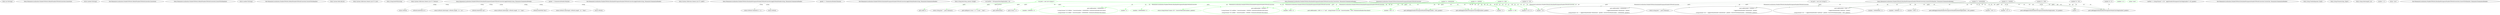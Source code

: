 digraph  {
m1_3 [cluster="int.ToString()", file="DefaultFormatter.cs", label="Entry int.ToString()", span="0-0"];
m1_0 [cluster="Humanizer.Localisation.NumberToWords.DefaultNumberToWordsConverter.Convert(int)", file="DefaultFormatter.cs", label="Entry Humanizer.Localisation.NumberToWords.DefaultNumberToWordsConverter.Convert(int)", span="4-4"];
m1_1 [cluster="Humanizer.Localisation.NumberToWords.DefaultNumberToWordsConverter.Convert(int)", file="DefaultFormatter.cs", label="return number.ToString();", span="6-6"];
m1_2 [cluster="Humanizer.Localisation.NumberToWords.DefaultNumberToWordsConverter.Convert(int)", file="DefaultFormatter.cs", label="Exit Humanizer.Localisation.NumberToWords.DefaultNumberToWordsConverter.Convert(int)", span="4-4"];
m1_4 [cluster="Humanizer.Localisation.NumberToWords.DefaultNumberToWordsConverter.ConvertToOrdinal(int)", file="DefaultFormatter.cs", label="Entry Humanizer.Localisation.NumberToWords.DefaultNumberToWordsConverter.ConvertToOrdinal(int)", span="9-9"];
m1_5 [cluster="Humanizer.Localisation.NumberToWords.DefaultNumberToWordsConverter.ConvertToOrdinal(int)", file="DefaultFormatter.cs", label="return number.ToString();", span="11-11"];
m1_6 [cluster="Humanizer.Localisation.NumberToWords.DefaultNumberToWordsConverter.ConvertToOrdinal(int)", file="DefaultFormatter.cs", label="Exit Humanizer.Localisation.NumberToWords.DefaultNumberToWordsConverter.ConvertToOrdinal(int)", span="9-9"];
m3_31 [cluster="System.Math.Abs(int)", file="RomanianFormatter.cs", label="Entry System.Math.Abs(int)", span="0-0"];
m3_33 [cluster="System.Collections.Generic.List<T>.List()", file="RomanianFormatter.cs", label="Entry System.Collections.Generic.List<T>.List()", span="0-0"];
m3_72 [cluster="string.EndsWith(string)", file="RomanianFormatter.cs", label="Entry string.EndsWith(string)", span="0-0"];
m3_36 [cluster="System.Collections.Generic.List<T>.ToArray()", file="RomanianFormatter.cs", label="Entry System.Collections.Generic.List<T>.ToArray()", span="0-0"];
m3_35 [cluster="Humanizer.Localisation.NumberToWords.BrazilianPortugueseNumberToWordsConverter.ApplyGender(string, Humanizer.GrammaticalGender)", file="RomanianFormatter.cs", label="Entry Humanizer.Localisation.NumberToWords.BrazilianPortugueseNumberToWordsConverter.ApplyGender(string, Humanizer.GrammaticalGender)", span="136-136"];
m3_62 [cluster="Humanizer.Localisation.NumberToWords.BrazilianPortugueseNumberToWordsConverter.ApplyGender(string, Humanizer.GrammaticalGender)", file="RomanianFormatter.cs", label="gender != GrammaticalGender.Feminine", span="138-138"];
m3_63 [cluster="Humanizer.Localisation.NumberToWords.BrazilianPortugueseNumberToWordsConverter.ApplyGender(string, Humanizer.GrammaticalGender)", file="RomanianFormatter.cs", label="return toWords;", span="139-139"];
m3_64 [cluster="Humanizer.Localisation.NumberToWords.BrazilianPortugueseNumberToWordsConverter.ApplyGender(string, Humanizer.GrammaticalGender)", file="RomanianFormatter.cs", label="toWords.EndsWith(''os'')", span="141-141"];
m3_65 [cluster="Humanizer.Localisation.NumberToWords.BrazilianPortugueseNumberToWordsConverter.ApplyGender(string, Humanizer.GrammaticalGender)", file="RomanianFormatter.cs", label="return toWords.Substring(0, toWords.Length - 2) + ''as'';", span="142-142"];
m3_66 [cluster="Humanizer.Localisation.NumberToWords.BrazilianPortugueseNumberToWordsConverter.ApplyGender(string, Humanizer.GrammaticalGender)", file="RomanianFormatter.cs", label="toWords.EndsWith(''um'')", span="144-144"];
m3_67 [cluster="Humanizer.Localisation.NumberToWords.BrazilianPortugueseNumberToWordsConverter.ApplyGender(string, Humanizer.GrammaticalGender)", file="RomanianFormatter.cs", label="return toWords.Substring(0, toWords.Length - 2) + ''uma'';", span="145-145"];
m3_68 [cluster="Humanizer.Localisation.NumberToWords.BrazilianPortugueseNumberToWordsConverter.ApplyGender(string, Humanizer.GrammaticalGender)", file="RomanianFormatter.cs", label="toWords.EndsWith(''dois'')", span="147-147"];
m3_69 [cluster="Humanizer.Localisation.NumberToWords.BrazilianPortugueseNumberToWordsConverter.ApplyGender(string, Humanizer.GrammaticalGender)", file="RomanianFormatter.cs", label="return toWords.Substring(0, toWords.Length - 4) + ''duas'';", span="148-148"];
m3_70 [cluster="Humanizer.Localisation.NumberToWords.BrazilianPortugueseNumberToWordsConverter.ApplyGender(string, Humanizer.GrammaticalGender)", file="RomanianFormatter.cs", label="return toWords;", span="150-150"];
m3_71 [cluster="Humanizer.Localisation.NumberToWords.BrazilianPortugueseNumberToWordsConverter.ApplyGender(string, Humanizer.GrammaticalGender)", file="RomanianFormatter.cs", label="Exit Humanizer.Localisation.NumberToWords.BrazilianPortugueseNumberToWordsConverter.ApplyGender(string, Humanizer.GrammaticalGender)", span="136-136"];
m3_34 [cluster="System.Collections.Generic.List<T>.Add(T)", file="RomanianFormatter.cs", label="Entry System.Collections.Generic.List<T>.Add(T)", span="0-0"];
m3_61 [cluster="Humanizer.Localisation.NumberToWords.BrazilianPortugueseNumberToWordsConverter.ApplyOrdinalGender(string, Humanizer.GrammaticalGender)", file="RomanianFormatter.cs", label="Entry Humanizer.Localisation.NumberToWords.BrazilianPortugueseNumberToWordsConverter.ApplyOrdinalGender(string, Humanizer.GrammaticalGender)", span="153-153"];
m3_74 [cluster="Humanizer.Localisation.NumberToWords.BrazilianPortugueseNumberToWordsConverter.ApplyOrdinalGender(string, Humanizer.GrammaticalGender)", file="RomanianFormatter.cs", label="gender == GrammaticalGender.Feminine", span="155-155"];
m3_75 [cluster="Humanizer.Localisation.NumberToWords.BrazilianPortugueseNumberToWordsConverter.ApplyOrdinalGender(string, Humanizer.GrammaticalGender)", file="RomanianFormatter.cs", label="return toWords.TrimEnd('o') + 'a';", span="156-156"];
m3_76 [cluster="Humanizer.Localisation.NumberToWords.BrazilianPortugueseNumberToWordsConverter.ApplyOrdinalGender(string, Humanizer.GrammaticalGender)", file="RomanianFormatter.cs", label="return toWords;", span="158-158"];
m3_77 [cluster="Humanizer.Localisation.NumberToWords.BrazilianPortugueseNumberToWordsConverter.ApplyOrdinalGender(string, Humanizer.GrammaticalGender)", file="RomanianFormatter.cs", label="Exit Humanizer.Localisation.NumberToWords.BrazilianPortugueseNumberToWordsConverter.ApplyOrdinalGender(string, Humanizer.GrammaticalGender)", span="153-153"];
m3_37 [cluster="string.Join(string, params string[])", file="RomanianFormatter.cs", label="Entry string.Join(string, params string[])", span="0-0"];
m3_0 [cluster="Humanizer.Localisation.NumberToWords.BrazilianPortugueseNumberToWordsConverter.Convert(int, Humanizer.GrammaticalGender)", file="RomanianFormatter.cs", label="Entry Humanizer.Localisation.NumberToWords.BrazilianPortugueseNumberToWordsConverter.Convert(int, Humanizer.GrammaticalGender)", span="15-15"];
m3_1 [cluster="Humanizer.Localisation.NumberToWords.BrazilianPortugueseNumberToWordsConverter.Convert(int, Humanizer.GrammaticalGender)", color=green, community=0, file="RomanianFormatter.cs", label="number == 0", prediction=0, span="17-17"];
m3_2 [cluster="Humanizer.Localisation.NumberToWords.BrazilianPortugueseNumberToWordsConverter.Convert(int, Humanizer.GrammaticalGender)", color=green, community=0, file="RomanianFormatter.cs", label="return ''zero'';", prediction=1, span="18-18"];
m3_3 [cluster="Humanizer.Localisation.NumberToWords.BrazilianPortugueseNumberToWordsConverter.Convert(int, Humanizer.GrammaticalGender)", color=green, community=0, file="RomanianFormatter.cs", label="number < 0", prediction=2, span="20-20"];
m3_4 [cluster="Humanizer.Localisation.NumberToWords.BrazilianPortugueseNumberToWordsConverter.Convert(int, Humanizer.GrammaticalGender)", color=green, community=0, file="RomanianFormatter.cs", label="return string.Format(''menos {0}'', Convert(Math.Abs(number), gender));", prediction=2, span="21-21"];
m3_5 [cluster="Humanizer.Localisation.NumberToWords.BrazilianPortugueseNumberToWordsConverter.Convert(int, Humanizer.GrammaticalGender)", color=green, community=0, file="RomanianFormatter.cs", label="var parts = new List<string>()", prediction=2, span="23-23"];
m3_6 [cluster="Humanizer.Localisation.NumberToWords.BrazilianPortugueseNumberToWordsConverter.Convert(int, Humanizer.GrammaticalGender)", color=green, community=0, file="RomanianFormatter.cs", label="(number / 1000000000) > 0", prediction=2, span="25-25"];
m3_7 [cluster="Humanizer.Localisation.NumberToWords.BrazilianPortugueseNumberToWordsConverter.Convert(int, Humanizer.GrammaticalGender)", color=green, community=0, file="RomanianFormatter.cs", label="parts.Add(number / 1000000000 > 2\r\n                    ? string.Format(''{0} bilhões'', Convert(number / 1000000000, GrammaticalGender.Masculine))\r\n                    : string.Format(''{0} bilhão'', Convert(number / 1000000000, GrammaticalGender.Masculine)))", prediction=2, span="28-30"];
m3_9 [cluster="Humanizer.Localisation.NumberToWords.BrazilianPortugueseNumberToWordsConverter.Convert(int, Humanizer.GrammaticalGender)", color=green, community=0, file="RomanianFormatter.cs", label="(number / 1000000) > 0", prediction=2, span="35-35"];
m3_8 [cluster="Humanizer.Localisation.NumberToWords.BrazilianPortugueseNumberToWordsConverter.Convert(int, Humanizer.GrammaticalGender)", color=green, community=0, file="RomanianFormatter.cs", label="number %= 1000000000", prediction=2, span="32-32"];
m3_10 [cluster="Humanizer.Localisation.NumberToWords.BrazilianPortugueseNumberToWordsConverter.Convert(int, Humanizer.GrammaticalGender)", color=green, community=0, file="RomanianFormatter.cs", label="parts.Add(number / 1000000 > 2\r\n                    ? string.Format(''{0} milhões'', Convert(number / 1000000, GrammaticalGender.Masculine))\r\n                    : string.Format(''{0} milhão'', Convert(number / 1000000, GrammaticalGender.Masculine)))", prediction=2, span="38-40"];
m3_11 [cluster="Humanizer.Localisation.NumberToWords.BrazilianPortugueseNumberToWordsConverter.Convert(int, Humanizer.GrammaticalGender)", color=green, community=0, file="RomanianFormatter.cs", label="number %= 1000000", prediction=2, span="42-42"];
m3_12 [cluster="Humanizer.Localisation.NumberToWords.BrazilianPortugueseNumberToWordsConverter.Convert(int, Humanizer.GrammaticalGender)", color=green, community=0, file="RomanianFormatter.cs", label="(number / 1000) > 0", prediction=2, span="45-45"];
m3_13 [cluster="Humanizer.Localisation.NumberToWords.BrazilianPortugueseNumberToWordsConverter.Convert(int, Humanizer.GrammaticalGender)", color=green, community=0, file="RomanianFormatter.cs", label="parts.Add(number / 1000 == 1 ? ''mil'' : string.Format(''{0} mil'', Convert(number / 1000, GrammaticalGender.Masculine)))", prediction=2, span="48-48"];
m3_14 [cluster="Humanizer.Localisation.NumberToWords.BrazilianPortugueseNumberToWordsConverter.Convert(int, Humanizer.GrammaticalGender)", color=green, community=0, file="RomanianFormatter.cs", label="number %= 1000", prediction=2, span="49-49"];
m3_15 [cluster="Humanizer.Localisation.NumberToWords.BrazilianPortugueseNumberToWordsConverter.Convert(int, Humanizer.GrammaticalGender)", color=green, community=0, file="RomanianFormatter.cs", label="(number / 100) > 0", prediction=2, span="52-52"];
m3_16 [cluster="Humanizer.Localisation.NumberToWords.BrazilianPortugueseNumberToWordsConverter.Convert(int, Humanizer.GrammaticalGender)", color=green, community=0, file="RomanianFormatter.cs", label="number == 100", prediction=2, span="54-54"];
m3_18 [cluster="Humanizer.Localisation.NumberToWords.BrazilianPortugueseNumberToWordsConverter.Convert(int, Humanizer.GrammaticalGender)", file="RomanianFormatter.cs", label="parts.Add(ApplyGender(PortugueseHundredsMap[(number / 100)], gender))", span="58-58"];
m3_19 [cluster="Humanizer.Localisation.NumberToWords.BrazilianPortugueseNumberToWordsConverter.Convert(int, Humanizer.GrammaticalGender)", file="RomanianFormatter.cs", label="number %= 100", span="60-60"];
m3_20 [cluster="Humanizer.Localisation.NumberToWords.BrazilianPortugueseNumberToWordsConverter.Convert(int, Humanizer.GrammaticalGender)", file="RomanianFormatter.cs", label="number > 0", span="63-63"];
m3_23 [cluster="Humanizer.Localisation.NumberToWords.BrazilianPortugueseNumberToWordsConverter.Convert(int, Humanizer.GrammaticalGender)", file="RomanianFormatter.cs", label="number < 20", span="68-68"];
m3_24 [cluster="Humanizer.Localisation.NumberToWords.BrazilianPortugueseNumberToWordsConverter.Convert(int, Humanizer.GrammaticalGender)", file="RomanianFormatter.cs", label="parts.Add(ApplyGender(PortugueseUnitsMap[number], gender))", span="69-69"];
m3_25 [cluster="Humanizer.Localisation.NumberToWords.BrazilianPortugueseNumberToWordsConverter.Convert(int, Humanizer.GrammaticalGender)", file="RomanianFormatter.cs", label="var lastPart = PortugueseTensMap[number / 10]", span="72-72"];
m3_26 [cluster="Humanizer.Localisation.NumberToWords.BrazilianPortugueseNumberToWordsConverter.Convert(int, Humanizer.GrammaticalGender)", file="RomanianFormatter.cs", label="(number % 10) > 0", span="73-73"];
m3_27 [cluster="Humanizer.Localisation.NumberToWords.BrazilianPortugueseNumberToWordsConverter.Convert(int, Humanizer.GrammaticalGender)", file="RomanianFormatter.cs", label="lastPart += string.Format('' e {0}'', ApplyGender(PortugueseUnitsMap[number % 10], gender))", span="74-74"];
m3_17 [cluster="Humanizer.Localisation.NumberToWords.BrazilianPortugueseNumberToWordsConverter.Convert(int, Humanizer.GrammaticalGender)", file="RomanianFormatter.cs", label="parts.Add(parts.Count > 0 ? ''e cem'' : ''cem'')", span="55-55"];
m3_21 [cluster="Humanizer.Localisation.NumberToWords.BrazilianPortugueseNumberToWordsConverter.Convert(int, Humanizer.GrammaticalGender)", file="RomanianFormatter.cs", label="parts.Count != 0", span="65-65"];
m3_22 [cluster="Humanizer.Localisation.NumberToWords.BrazilianPortugueseNumberToWordsConverter.Convert(int, Humanizer.GrammaticalGender)", file="RomanianFormatter.cs", label="parts.Add(''e'')", span="66-66"];
m3_28 [cluster="Humanizer.Localisation.NumberToWords.BrazilianPortugueseNumberToWordsConverter.Convert(int, Humanizer.GrammaticalGender)", file="RomanianFormatter.cs", label="parts.Add(lastPart)", span="76-76"];
m3_29 [cluster="Humanizer.Localisation.NumberToWords.BrazilianPortugueseNumberToWordsConverter.Convert(int, Humanizer.GrammaticalGender)", file="RomanianFormatter.cs", label="return string.Join('' '', parts.ToArray());", span="80-80"];
m3_30 [cluster="Humanizer.Localisation.NumberToWords.BrazilianPortugueseNumberToWordsConverter.Convert(int, Humanizer.GrammaticalGender)", file="RomanianFormatter.cs", label="Exit Humanizer.Localisation.NumberToWords.BrazilianPortugueseNumberToWordsConverter.Convert(int, Humanizer.GrammaticalGender)", span="15-15"];
m3_78 [cluster="string.TrimEnd(params char[])", file="RomanianFormatter.cs", label="Entry string.TrimEnd(params char[])", span="0-0"];
m3_32 [cluster="string.Format(string, object)", file="RomanianFormatter.cs", label="Entry string.Format(string, object)", span="0-0"];
m3_73 [cluster="string.Substring(int, int)", file="RomanianFormatter.cs", label="Entry string.Substring(int, int)", span="0-0"];
m3_38 [cluster="Humanizer.Localisation.NumberToWords.BrazilianPortugueseNumberToWordsConverter.ConvertToOrdinal(int, Humanizer.GrammaticalGender)", file="RomanianFormatter.cs", label="Entry Humanizer.Localisation.NumberToWords.BrazilianPortugueseNumberToWordsConverter.ConvertToOrdinal(int, Humanizer.GrammaticalGender)", span="83-83"];
m3_43 [cluster="Humanizer.Localisation.NumberToWords.BrazilianPortugueseNumberToWordsConverter.ConvertToOrdinal(int, Humanizer.GrammaticalGender)", file="RomanianFormatter.cs", label="parts.Add(number / 1000000000 == 1\r\n                    ? ApplyOrdinalGender(''bilionésimo'', gender)\r\n                    : string.Format(''{0} '' + ApplyOrdinalGender(''bilionésimo'', gender), ConvertToOrdinal(number / 1000000000, gender)))", span="93-95"];
m3_46 [cluster="Humanizer.Localisation.NumberToWords.BrazilianPortugueseNumberToWordsConverter.ConvertToOrdinal(int, Humanizer.GrammaticalGender)", file="RomanianFormatter.cs", label="parts.Add(number / 1000000 == 1\r\n                    ? ApplyOrdinalGender(''milionésimo'', gender)\r\n                    : string.Format(''{0}'' + ApplyOrdinalGender(''milionésimo'', gender), ConvertToOrdinal(number / 1000000000, gender)))", span="102-104"];
m3_49 [cluster="Humanizer.Localisation.NumberToWords.BrazilianPortugueseNumberToWordsConverter.ConvertToOrdinal(int, Humanizer.GrammaticalGender)", file="RomanianFormatter.cs", label="parts.Add(number / 1000 == 1\r\n                    ? ApplyOrdinalGender(''milésimo'', gender)\r\n                    : string.Format(''{0} '' + ApplyOrdinalGender(''milésimo'', gender), ConvertToOrdinal(number / 1000, gender)))", span="111-113"];
m3_52 [cluster="Humanizer.Localisation.NumberToWords.BrazilianPortugueseNumberToWordsConverter.ConvertToOrdinal(int, Humanizer.GrammaticalGender)", file="RomanianFormatter.cs", label="parts.Add(ApplyOrdinalGender(PortugueseOrdinalHundredsMap[number / 100], gender))", span="120-120"];
m3_55 [cluster="Humanizer.Localisation.NumberToWords.BrazilianPortugueseNumberToWordsConverter.ConvertToOrdinal(int, Humanizer.GrammaticalGender)", file="RomanianFormatter.cs", label="parts.Add(ApplyOrdinalGender(PortugueseOrdinalTensMap[number / 10], gender))", span="126-126"];
m3_58 [cluster="Humanizer.Localisation.NumberToWords.BrazilianPortugueseNumberToWordsConverter.ConvertToOrdinal(int, Humanizer.GrammaticalGender)", file="RomanianFormatter.cs", label="parts.Add(ApplyOrdinalGender(PortugueseOrdinalUnitsMap[number], gender))", span="131-131"];
m3_41 [cluster="Humanizer.Localisation.NumberToWords.BrazilianPortugueseNumberToWordsConverter.ConvertToOrdinal(int, Humanizer.GrammaticalGender)", file="RomanianFormatter.cs", label="var parts = new List<string>()", span="89-89"];
m3_42 [cluster="Humanizer.Localisation.NumberToWords.BrazilianPortugueseNumberToWordsConverter.ConvertToOrdinal(int, Humanizer.GrammaticalGender)", file="RomanianFormatter.cs", label="(number / 1000000000) > 0", span="91-91"];
m3_44 [cluster="Humanizer.Localisation.NumberToWords.BrazilianPortugueseNumberToWordsConverter.ConvertToOrdinal(int, Humanizer.GrammaticalGender)", file="RomanianFormatter.cs", label="number %= 1000000000", span="97-97"];
m3_45 [cluster="Humanizer.Localisation.NumberToWords.BrazilianPortugueseNumberToWordsConverter.ConvertToOrdinal(int, Humanizer.GrammaticalGender)", file="RomanianFormatter.cs", label="(number / 1000000) > 0", span="100-100"];
m3_47 [cluster="Humanizer.Localisation.NumberToWords.BrazilianPortugueseNumberToWordsConverter.ConvertToOrdinal(int, Humanizer.GrammaticalGender)", file="RomanianFormatter.cs", label="number %= 1000000", span="106-106"];
m3_48 [cluster="Humanizer.Localisation.NumberToWords.BrazilianPortugueseNumberToWordsConverter.ConvertToOrdinal(int, Humanizer.GrammaticalGender)", file="RomanianFormatter.cs", label="(number / 1000) > 0", span="109-109"];
m3_50 [cluster="Humanizer.Localisation.NumberToWords.BrazilianPortugueseNumberToWordsConverter.ConvertToOrdinal(int, Humanizer.GrammaticalGender)", file="RomanianFormatter.cs", label="number %= 1000", span="115-115"];
m3_51 [cluster="Humanizer.Localisation.NumberToWords.BrazilianPortugueseNumberToWordsConverter.ConvertToOrdinal(int, Humanizer.GrammaticalGender)", file="RomanianFormatter.cs", label="(number / 100) > 0", span="118-118"];
m3_53 [cluster="Humanizer.Localisation.NumberToWords.BrazilianPortugueseNumberToWordsConverter.ConvertToOrdinal(int, Humanizer.GrammaticalGender)", file="RomanianFormatter.cs", label="number %= 100", span="121-121"];
m3_54 [cluster="Humanizer.Localisation.NumberToWords.BrazilianPortugueseNumberToWordsConverter.ConvertToOrdinal(int, Humanizer.GrammaticalGender)", file="RomanianFormatter.cs", label="(number / 10) > 0", span="124-124"];
m3_56 [cluster="Humanizer.Localisation.NumberToWords.BrazilianPortugueseNumberToWordsConverter.ConvertToOrdinal(int, Humanizer.GrammaticalGender)", file="RomanianFormatter.cs", label="number %= 10", span="127-127"];
m3_57 [cluster="Humanizer.Localisation.NumberToWords.BrazilianPortugueseNumberToWordsConverter.ConvertToOrdinal(int, Humanizer.GrammaticalGender)", file="RomanianFormatter.cs", label="number > 0", span="130-130"];
m3_59 [cluster="Humanizer.Localisation.NumberToWords.BrazilianPortugueseNumberToWordsConverter.ConvertToOrdinal(int, Humanizer.GrammaticalGender)", file="RomanianFormatter.cs", label="return string.Join('' '', parts.ToArray());", span="133-133"];
m3_39 [cluster="Humanizer.Localisation.NumberToWords.BrazilianPortugueseNumberToWordsConverter.ConvertToOrdinal(int, Humanizer.GrammaticalGender)", file="RomanianFormatter.cs", label="number == 0", span="86-86"];
m3_40 [cluster="Humanizer.Localisation.NumberToWords.BrazilianPortugueseNumberToWordsConverter.ConvertToOrdinal(int, Humanizer.GrammaticalGender)", file="RomanianFormatter.cs", label="return ''zero'';", span="87-87"];
m3_60 [cluster="Humanizer.Localisation.NumberToWords.BrazilianPortugueseNumberToWordsConverter.ConvertToOrdinal(int, Humanizer.GrammaticalGender)", file="RomanianFormatter.cs", label="Exit Humanizer.Localisation.NumberToWords.BrazilianPortugueseNumberToWordsConverter.ConvertToOrdinal(int, Humanizer.GrammaticalGender)", span="83-83"];
m3_79 [file="RomanianFormatter.cs", label="Humanizer.Localisation.NumberToWords.BrazilianPortugueseNumberToWordsConverter", span=""];
m3_35 -> m3_63  [color=darkseagreen4, key=1, label=string, style=dashed];
m3_35 -> m3_64  [color=darkseagreen4, key=1, label=string, style=dashed];
m3_35 -> m3_65  [color=darkseagreen4, key=1, label=string, style=dashed];
m3_35 -> m3_66  [color=darkseagreen4, key=1, label=string, style=dashed];
m3_35 -> m3_67  [color=darkseagreen4, key=1, label=string, style=dashed];
m3_35 -> m3_68  [color=darkseagreen4, key=1, label=string, style=dashed];
m3_35 -> m3_69  [color=darkseagreen4, key=1, label=string, style=dashed];
m3_35 -> m3_70  [color=darkseagreen4, key=1, label=string, style=dashed];
m3_61 -> m3_75  [color=darkseagreen4, key=1, label=string, style=dashed];
m3_61 -> m3_76  [color=darkseagreen4, key=1, label=string, style=dashed];
m3_0 -> m3_3  [color=green, key=1, label=int, style=dashed];
m3_0 -> m3_4  [color=green, key=1, label=int, style=dashed];
m3_0 -> m3_6  [color=green, key=1, label=int, style=dashed];
m3_0 -> m3_7  [color=green, key=1, label=int, style=dashed];
m3_0 -> m3_9  [color=green, key=1, label=int, style=dashed];
m3_0 -> m3_10  [color=green, key=1, label=int, style=dashed];
m3_0 -> m3_12  [color=green, key=1, label=int, style=dashed];
m3_0 -> m3_13  [color=green, key=1, label=int, style=dashed];
m3_0 -> m3_15  [color=green, key=1, label=int, style=dashed];
m3_0 -> m3_16  [color=green, key=1, label=int, style=dashed];
m3_0 -> m3_18  [color=darkseagreen4, key=1, label=int, style=dashed];
m3_0 -> m3_20  [color=darkseagreen4, key=1, label=int, style=dashed];
m3_0 -> m3_23  [color=darkseagreen4, key=1, label=int, style=dashed];
m3_0 -> m3_24  [color=darkseagreen4, key=1, label=int, style=dashed];
m3_0 -> m3_26  [color=darkseagreen4, key=1, label=int, style=dashed];
m3_5 -> m3_7  [color=green, key=1, label=parts, style=dashed];
m3_5 -> m3_10  [color=green, key=1, label=parts, style=dashed];
m3_5 -> m3_13  [color=green, key=1, label=parts, style=dashed];
m3_5 -> m3_17  [color=green, key=1, label=parts, style=dashed];
m3_5 -> m3_18  [color=green, key=1, label=parts, style=dashed];
m3_5 -> m3_21  [color=green, key=1, label=parts, style=dashed];
m3_5 -> m3_22  [color=green, key=1, label=parts, style=dashed];
m3_5 -> m3_24  [color=green, key=1, label=parts, style=dashed];
m3_5 -> m3_28  [color=green, key=1, label=parts, style=dashed];
m3_5 -> m3_29  [color=green, key=1, label=parts, style=dashed];
m3_8 -> m3_10  [color=green, key=1, label=int, style=dashed];
m3_8 -> m3_12  [color=green, key=1, label=int, style=dashed];
m3_8 -> m3_13  [color=green, key=1, label=int, style=dashed];
m3_8 -> m3_15  [color=green, key=1, label=int, style=dashed];
m3_8 -> m3_16  [color=green, key=1, label=int, style=dashed];
m3_8 -> m3_18  [color=green, key=1, label=int, style=dashed];
m3_8 -> m3_20  [color=green, key=1, label=int, style=dashed];
m3_8 -> m3_23  [color=green, key=1, label=int, style=dashed];
m3_8 -> m3_24  [color=green, key=1, label=int, style=dashed];
m3_8 -> m3_26  [color=green, key=1, label=int, style=dashed];
m3_11 -> m3_13  [color=green, key=1, label=int, style=dashed];
m3_11 -> m3_15  [color=green, key=1, label=int, style=dashed];
m3_11 -> m3_16  [color=green, key=1, label=int, style=dashed];
m3_11 -> m3_18  [color=green, key=1, label=int, style=dashed];
m3_11 -> m3_20  [color=green, key=1, label=int, style=dashed];
m3_11 -> m3_23  [color=green, key=1, label=int, style=dashed];
m3_11 -> m3_24  [color=green, key=1, label=int, style=dashed];
m3_11 -> m3_26  [color=green, key=1, label=int, style=dashed];
m3_14 -> m3_16  [color=green, key=1, label=int, style=dashed];
m3_14 -> m3_18  [color=green, key=1, label=int, style=dashed];
m3_14 -> m3_20  [color=green, key=1, label=int, style=dashed];
m3_14 -> m3_23  [color=green, key=1, label=int, style=dashed];
m3_14 -> m3_24  [color=green, key=1, label=int, style=dashed];
m3_14 -> m3_26  [color=green, key=1, label=int, style=dashed];
m3_19 -> m3_23  [color=darkseagreen4, key=1, label=int, style=dashed];
m3_19 -> m3_24  [color=darkseagreen4, key=1, label=int, style=dashed];
m3_19 -> m3_26  [color=darkseagreen4, key=1, label=int, style=dashed];
m3_25 -> m3_28  [color=darkseagreen4, key=1, label=lastPart, style=dashed];
m3_38 -> m3_43  [color=darkseagreen4, key=1, label=int, style=dashed];
m3_38 -> m3_46  [color=darkseagreen4, key=1, label=int, style=dashed];
m3_38 -> m3_49  [color=darkseagreen4, key=1, label=int, style=dashed];
m3_38 -> m3_52  [color=darkseagreen4, key=1, label=int, style=dashed];
m3_38 -> m3_55  [color=darkseagreen4, key=1, label=int, style=dashed];
m3_38 -> m3_58  [color=darkseagreen4, key=1, label=int, style=dashed];
m3_38 -> m3_42  [color=darkseagreen4, key=1, label=int, style=dashed];
m3_38 -> m3_45  [color=darkseagreen4, key=1, label=int, style=dashed];
m3_38 -> m3_48  [color=darkseagreen4, key=1, label=int, style=dashed];
m3_38 -> m3_51  [color=darkseagreen4, key=1, label=int, style=dashed];
m3_38 -> m3_54  [color=darkseagreen4, key=1, label=int, style=dashed];
m3_38 -> m3_57  [color=darkseagreen4, key=1, label=int, style=dashed];
m3_41 -> m3_43  [color=darkseagreen4, key=1, label=parts, style=dashed];
m3_41 -> m3_46  [color=darkseagreen4, key=1, label=parts, style=dashed];
m3_41 -> m3_49  [color=darkseagreen4, key=1, label=parts, style=dashed];
m3_41 -> m3_52  [color=darkseagreen4, key=1, label=parts, style=dashed];
m3_41 -> m3_55  [color=darkseagreen4, key=1, label=parts, style=dashed];
m3_41 -> m3_58  [color=darkseagreen4, key=1, label=parts, style=dashed];
m3_41 -> m3_59  [color=darkseagreen4, key=1, label=parts, style=dashed];
m3_44 -> m3_46  [color=darkseagreen4, key=1, label=int, style=dashed];
m3_44 -> m3_49  [color=darkseagreen4, key=1, label=int, style=dashed];
m3_44 -> m3_52  [color=darkseagreen4, key=1, label=int, style=dashed];
m3_44 -> m3_55  [color=darkseagreen4, key=1, label=int, style=dashed];
m3_44 -> m3_58  [color=darkseagreen4, key=1, label=int, style=dashed];
m3_44 -> m3_48  [color=darkseagreen4, key=1, label=int, style=dashed];
m3_44 -> m3_51  [color=darkseagreen4, key=1, label=int, style=dashed];
m3_44 -> m3_54  [color=darkseagreen4, key=1, label=int, style=dashed];
m3_44 -> m3_57  [color=darkseagreen4, key=1, label=int, style=dashed];
m3_47 -> m3_49  [color=darkseagreen4, key=1, label=int, style=dashed];
m3_47 -> m3_52  [color=darkseagreen4, key=1, label=int, style=dashed];
m3_47 -> m3_55  [color=darkseagreen4, key=1, label=int, style=dashed];
m3_47 -> m3_58  [color=darkseagreen4, key=1, label=int, style=dashed];
m3_47 -> m3_51  [color=darkseagreen4, key=1, label=int, style=dashed];
m3_47 -> m3_54  [color=darkseagreen4, key=1, label=int, style=dashed];
m3_47 -> m3_57  [color=darkseagreen4, key=1, label=int, style=dashed];
m3_50 -> m3_52  [color=darkseagreen4, key=1, label=int, style=dashed];
m3_50 -> m3_55  [color=darkseagreen4, key=1, label=int, style=dashed];
m3_50 -> m3_58  [color=darkseagreen4, key=1, label=int, style=dashed];
m3_50 -> m3_54  [color=darkseagreen4, key=1, label=int, style=dashed];
m3_50 -> m3_57  [color=darkseagreen4, key=1, label=int, style=dashed];
m3_53 -> m3_55  [color=darkseagreen4, key=1, label=int, style=dashed];
m3_53 -> m3_58  [color=darkseagreen4, key=1, label=int, style=dashed];
m3_53 -> m3_57  [color=darkseagreen4, key=1, label=int, style=dashed];
m3_56 -> m3_58  [color=darkseagreen4, key=1, label=int, style=dashed];
m3_79 -> m3_4  [color=green, key=1, label="Humanizer.Localisation.NumberToWords.BrazilianPortugueseNumberToWordsConverter", style=dashed];
m3_79 -> m3_7  [color=green, key=1, label="Humanizer.Localisation.NumberToWords.BrazilianPortugueseNumberToWordsConverter", style=dashed];
m3_79 -> m3_10  [color=green, key=1, label="Humanizer.Localisation.NumberToWords.BrazilianPortugueseNumberToWordsConverter", style=dashed];
m3_79 -> m3_13  [color=green, key=1, label="Humanizer.Localisation.NumberToWords.BrazilianPortugueseNumberToWordsConverter", style=dashed];
m3_79 -> m3_43  [color=darkseagreen4, key=1, label="Humanizer.Localisation.NumberToWords.BrazilianPortugueseNumberToWordsConverter", style=dashed];
m3_79 -> m3_46  [color=darkseagreen4, key=1, label="Humanizer.Localisation.NumberToWords.BrazilianPortugueseNumberToWordsConverter", style=dashed];
m3_79 -> m3_49  [color=darkseagreen4, key=1, label="Humanizer.Localisation.NumberToWords.BrazilianPortugueseNumberToWordsConverter", style=dashed];
}
